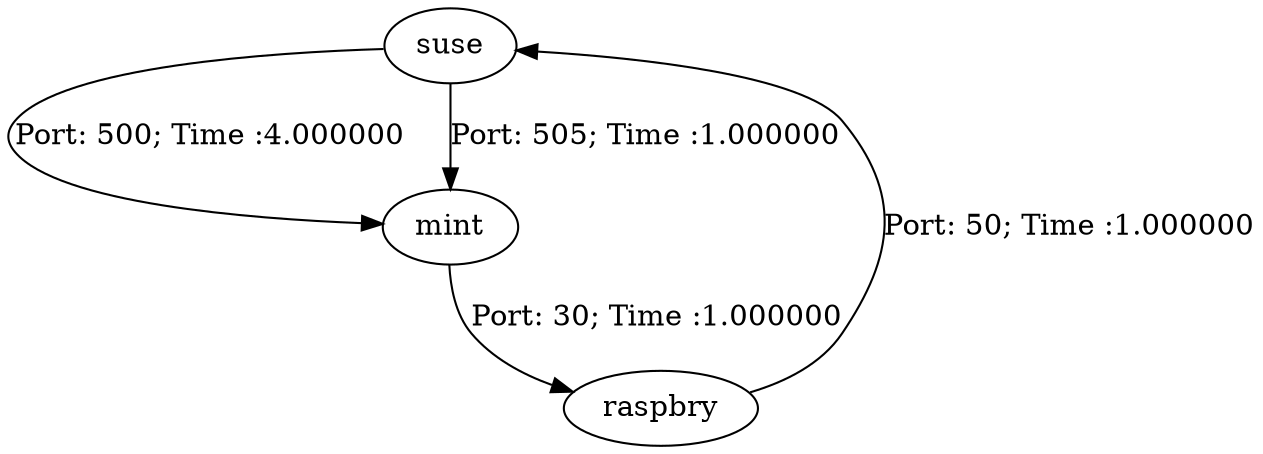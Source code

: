 digraph {
  suse -> mint [label="Port: 500; Time :4.000000"]
  suse -> mint [label="Port: 505; Time :1.000000"]
  mint -> raspbry [label="Port: 30; Time :1.000000"]
  raspbry -> suse [label="Port: 50; Time :1.000000"]
}
